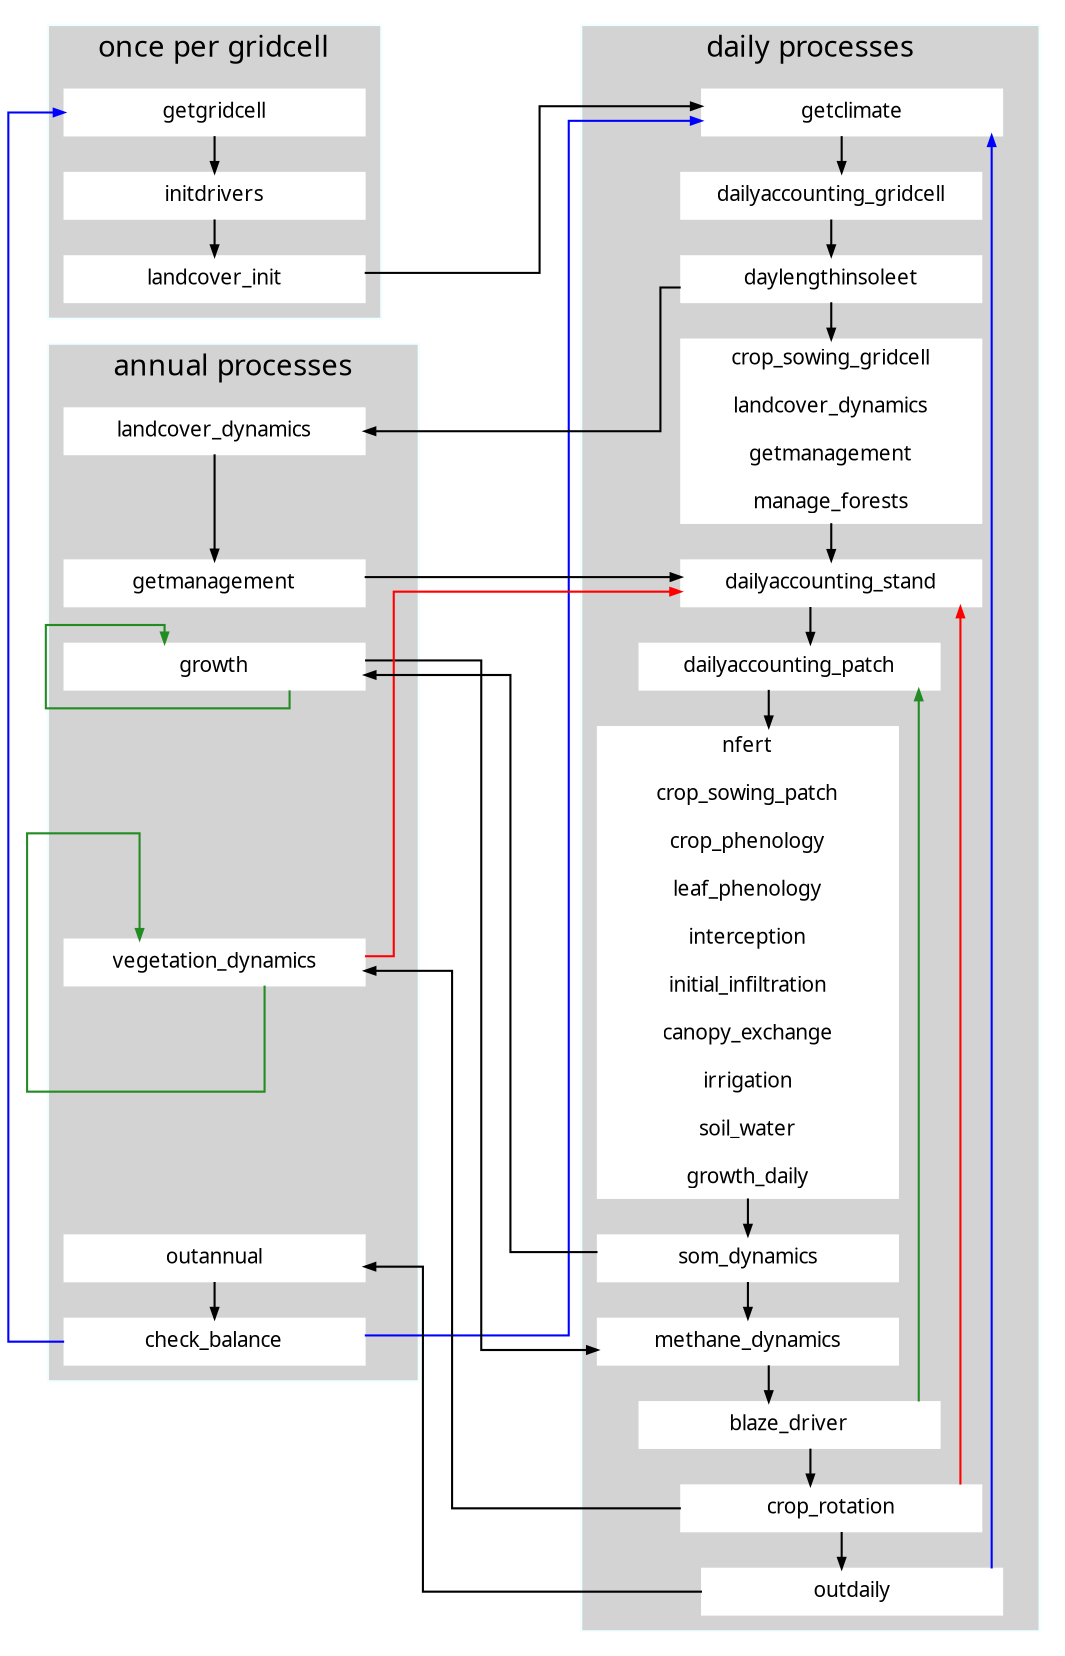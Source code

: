 digraph G {
	fontname="oxygen mono"
	splines = ortho;
	node[shape=box, height=.3, width=2, fontsize=10, fontname="oxygen mono"];
	edge[color=black, arrowsize=.5];
	ranksep = 0.25;

	subgraph cluster_gridcell {
		color = azure
		label = "once per gridcell";
		bgcolor = lightgrey;
		node [style=filled,color=white];
		getgridcell -> initdrivers -> landcover_init;
	}
	subgraph cluster_annual {
		color = azure
		label = "annual processes";
		bgcolor = lightgrey;
		node [style=filled,color=white];
		outannual -> check_balance;
		landcover_dynamics -> getmanagement;
		growth -> growth [color=forestgreen, dir=back];
		vegetation_dynamics -> vegetation_dynamics [color=forestgreen, dir=back];
		getmanagement -> growth -> vegetation_dynamics -> outannual[color=none];
	}
	subgraph cluster_daily {
		color = azure
		label = "daily processes"
		bgcolor = lightgrey
		node [style=filled,color=white];
		getclimate ->
		dailyaccounting_gridcell ->
		daylengthinsoleet ->
"crop_sowing_gridcell\n\nlandcover_dynamics\n\ngetmanagement\n\nmanage_forests" ->
		dailyaccounting_stand ->
		dailyaccounting_patch ->
"nfert\n\ncrop_sowing_patch\n\ncrop_phenology\n\nleaf_phenology\n\ninterception\n\ninitial_infiltration\n\ncanopy_exchange\n\nirrigation\n\nsoil_water\n\ngrowth_daily" ->
		som_dynamics ->
		methane_dynamics ->
		blaze_driver ->
		crop_rotation ->
		outdaily;
		blaze_driver -> dailyaccounting_patch[color=forestgreen];
		crop_rotation -> dailyaccounting_stand[color=red];
		outdaily -> getclimate[color=blue];
	}

	som_dynamics -> growth[constraint=false];
	landcover_init -> getclimate[constraint=false];
	growth -> methane_dynamics[constraint=false];
	crop_rotation -> vegetation_dynamics[constraint=false];
	outdaily -> outannual[constraint=false];
	daylengthinsoleet -> landcover_dynamics[constraint=false];
	getmanagement -> dailyaccounting_stand[constraint=false];
	check_balance -> getclimate[color=blue, constraint=false];
	check_balance -> getgridcell[color=blue, constraint=false];
	landcover_init -> landcover_dynamics[color=none];
	vegetation_dynamics -> dailyaccounting_stand[color=red, constraint=false];
}
